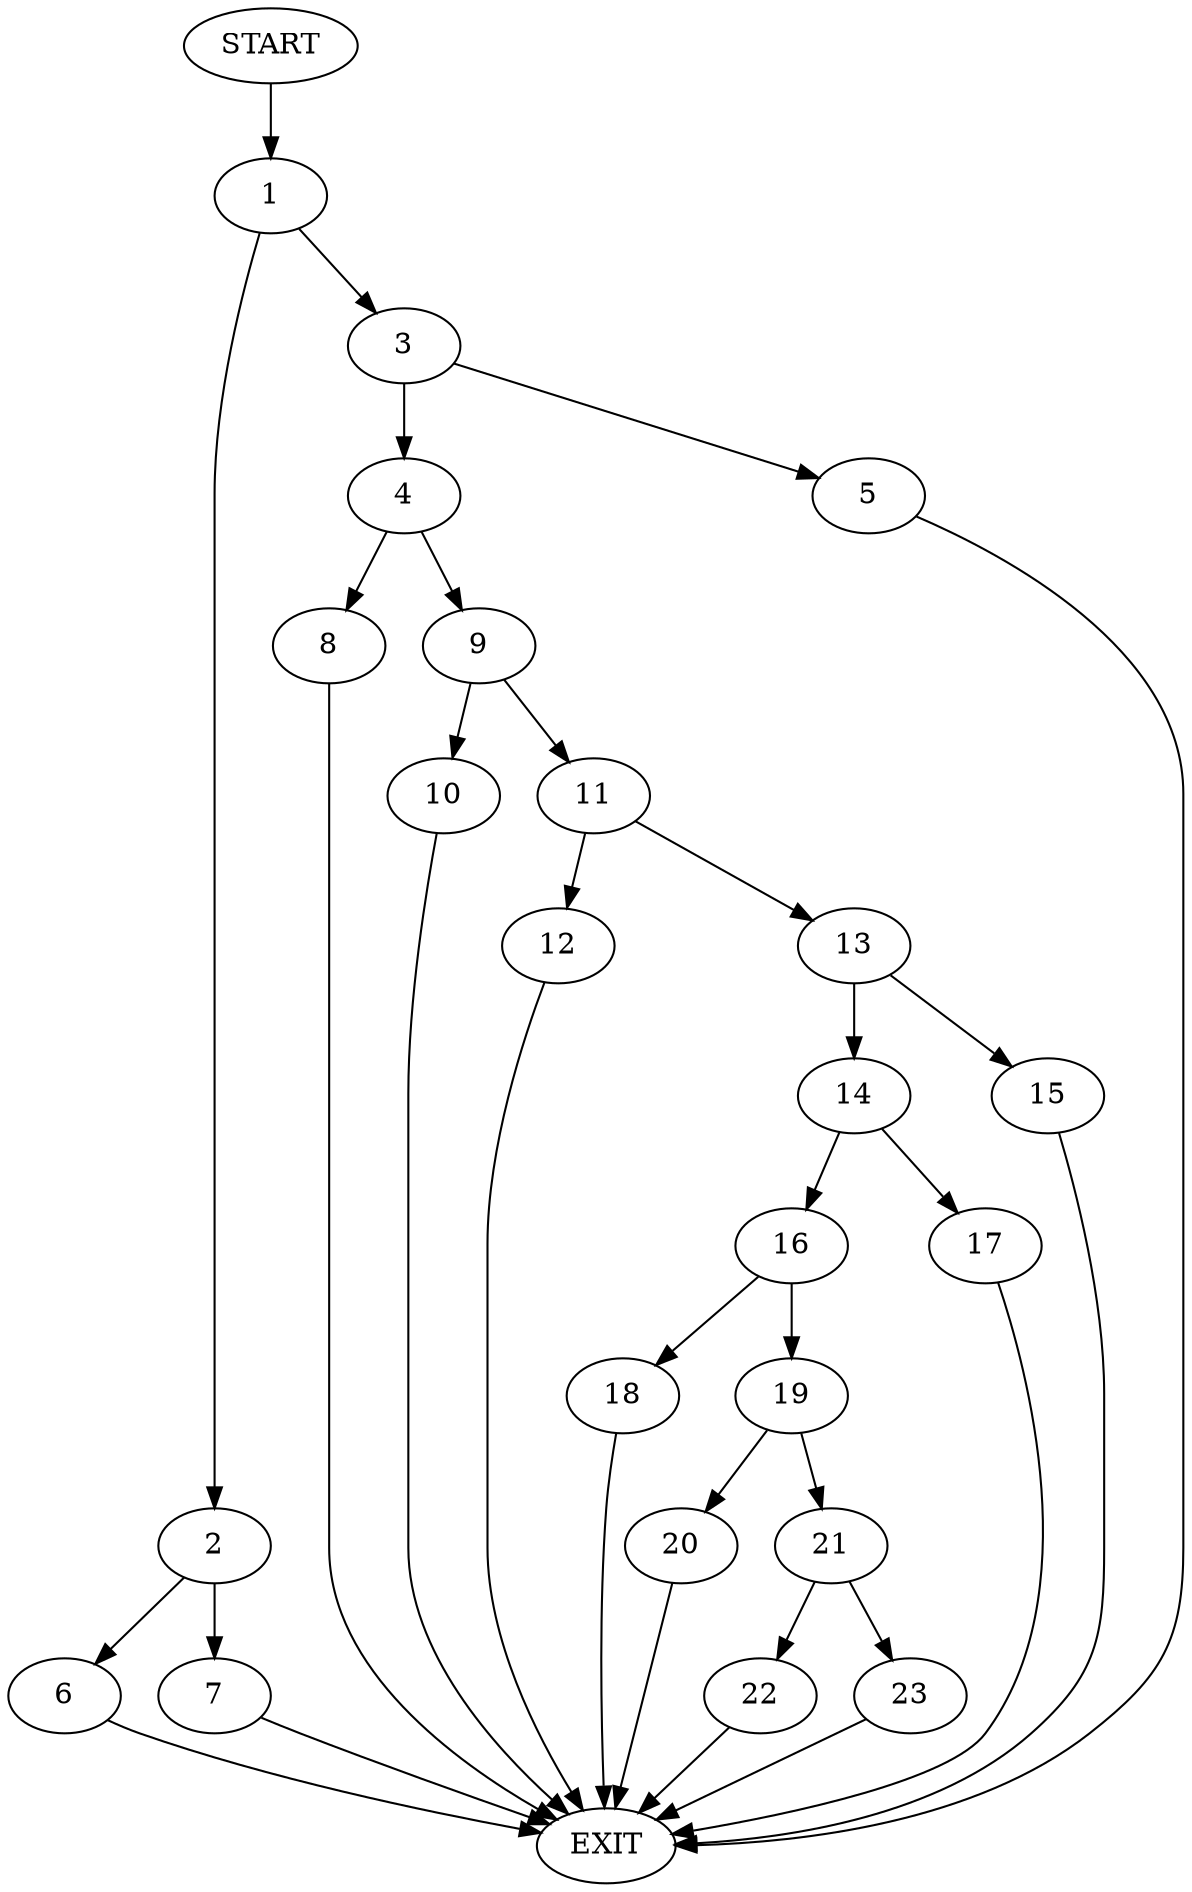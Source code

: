 digraph {
0 [label="START"]
24 [label="EXIT"]
0 -> 1
1 -> 2
1 -> 3
3 -> 4
3 -> 5
2 -> 6
2 -> 7
5 -> 24
4 -> 8
4 -> 9
9 -> 10
9 -> 11
8 -> 24
11 -> 12
11 -> 13
10 -> 24
13 -> 14
13 -> 15
12 -> 24
15 -> 24
14 -> 16
14 -> 17
16 -> 18
16 -> 19
17 -> 24
18 -> 24
19 -> 20
19 -> 21
21 -> 22
21 -> 23
20 -> 24
22 -> 24
23 -> 24
7 -> 24
6 -> 24
}
